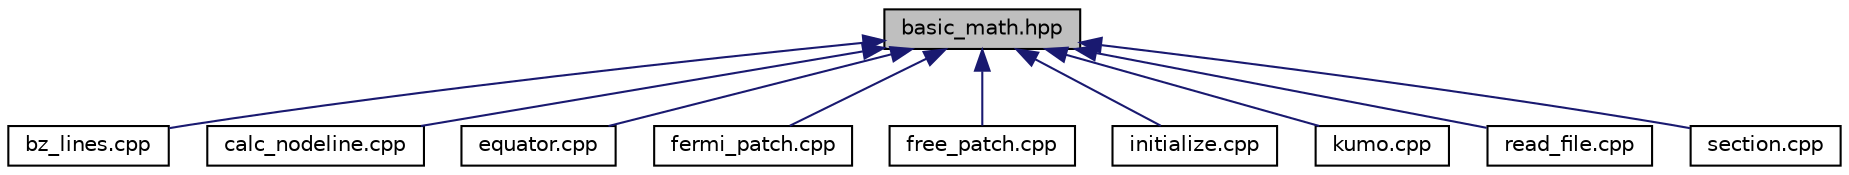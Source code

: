 digraph "basic_math.hpp"
{
 // LATEX_PDF_SIZE
  edge [fontname="Helvetica",fontsize="10",labelfontname="Helvetica",labelfontsize="10"];
  node [fontname="Helvetica",fontsize="10",shape=record];
  Node1 [label="basic_math.hpp",height=0.2,width=0.4,color="black", fillcolor="grey75", style="filled", fontcolor="black",tooltip=" "];
  Node1 -> Node2 [dir="back",color="midnightblue",fontsize="10",style="solid",fontname="Helvetica"];
  Node2 [label="bz_lines.cpp",height=0.2,width=0.4,color="black", fillcolor="white", style="filled",URL="$bz__lines_8cpp.html",tooltip="Compute lines of BZ boundary."];
  Node1 -> Node3 [dir="back",color="midnightblue",fontsize="10",style="solid",fontname="Helvetica"];
  Node3 [label="calc_nodeline.cpp",height=0.2,width=0.4,color="black", fillcolor="white", style="filled",URL="$calc__nodeline_8cpp.html",tooltip="Compute nodal lines."];
  Node1 -> Node4 [dir="back",color="midnightblue",fontsize="10",style="solid",fontname="Helvetica"];
  Node4 [label="equator.cpp",height=0.2,width=0.4,color="black", fillcolor="white", style="filled",URL="$equator_8cpp.html",tooltip="Compute nodal lines."];
  Node1 -> Node5 [dir="back",color="midnightblue",fontsize="10",style="solid",fontname="Helvetica"];
  Node5 [label="fermi_patch.cpp",height=0.2,width=0.4,color="black", fillcolor="white", style="filled",URL="$fermi__patch_8cpp.html",tooltip="Functions for computing patch of Fermi surface."];
  Node1 -> Node6 [dir="back",color="midnightblue",fontsize="10",style="solid",fontname="Helvetica"];
  Node6 [label="free_patch.cpp",height=0.2,width=0.4,color="black", fillcolor="white", style="filled",URL="$free__patch_8cpp.html",tooltip="Refresh patch."];
  Node1 -> Node7 [dir="back",color="midnightblue",fontsize="10",style="solid",fontname="Helvetica"];
  Node7 [label="initialize.cpp",height=0.2,width=0.4,color="black", fillcolor="white", style="filled",URL="$initialize_8cpp.html",tooltip="Functions that initilize variables."];
  Node1 -> Node8 [dir="back",color="midnightblue",fontsize="10",style="solid",fontname="Helvetica"];
  Node8 [label="kumo.cpp",height=0.2,width=0.4,color="black", fillcolor="white", style="filled",URL="$kumo_8cpp.html",tooltip="Compute  on denser -grid with French-curve (Kumo) interpolation."];
  Node1 -> Node9 [dir="back",color="midnightblue",fontsize="10",style="solid",fontname="Helvetica"];
  Node9 [label="read_file.cpp",height=0.2,width=0.4,color="black", fillcolor="white", style="filled",URL="$read__file_8cpp.html",tooltip="Read .frmsf file."];
  Node1 -> Node10 [dir="back",color="midnightblue",fontsize="10",style="solid",fontname="Helvetica"];
  Node10 [label="section.cpp",height=0.2,width=0.4,color="black", fillcolor="white", style="filled",URL="$section_8cpp.html",tooltip="Functions for the 2D Fermi line."];
}
